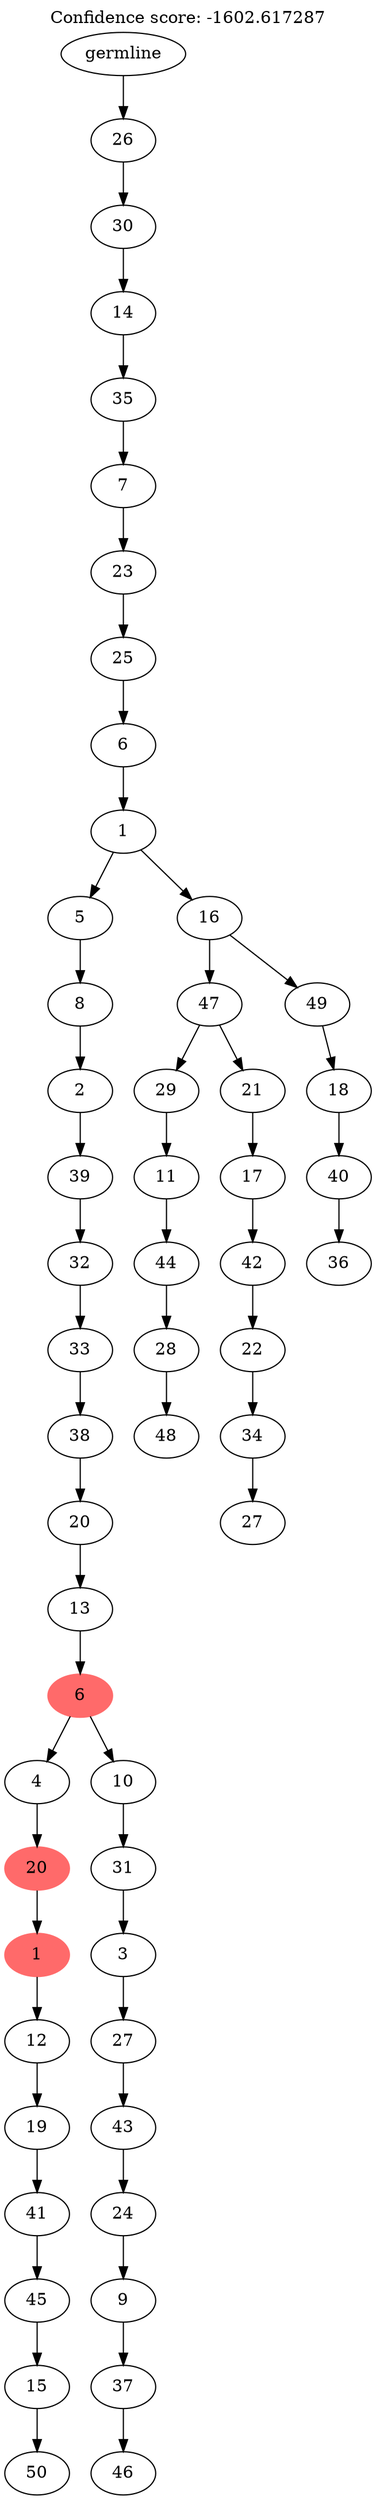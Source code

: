 digraph g {
	"53" -> "54";
	"54" [label="50"];
	"52" -> "53";
	"53" [label="15"];
	"51" -> "52";
	"52" [label="45"];
	"50" -> "51";
	"51" [label="41"];
	"49" -> "50";
	"50" [label="19"];
	"48" -> "49";
	"49" [label="12"];
	"47" -> "48";
	"48" [color=indianred1, style=filled, label="1"];
	"46" -> "47";
	"47" [color=indianred1, style=filled, label="20"];
	"44" -> "45";
	"45" [label="46"];
	"43" -> "44";
	"44" [label="37"];
	"42" -> "43";
	"43" [label="9"];
	"41" -> "42";
	"42" [label="24"];
	"40" -> "41";
	"41" [label="43"];
	"39" -> "40";
	"40" [label="27"];
	"38" -> "39";
	"39" [label="3"];
	"37" -> "38";
	"38" [label="31"];
	"36" -> "37";
	"37" [label="10"];
	"36" -> "46";
	"46" [label="4"];
	"35" -> "36";
	"36" [color=indianred1, style=filled, label="6"];
	"34" -> "35";
	"35" [label="13"];
	"33" -> "34";
	"34" [label="20"];
	"32" -> "33";
	"33" [label="38"];
	"31" -> "32";
	"32" [label="33"];
	"30" -> "31";
	"31" [label="32"];
	"29" -> "30";
	"30" [label="39"];
	"28" -> "29";
	"29" [label="2"];
	"27" -> "28";
	"28" [label="8"];
	"25" -> "26";
	"26" [label="48"];
	"24" -> "25";
	"25" [label="28"];
	"23" -> "24";
	"24" [label="44"];
	"22" -> "23";
	"23" [label="11"];
	"20" -> "21";
	"21" [label="27"];
	"19" -> "20";
	"20" [label="34"];
	"18" -> "19";
	"19" [label="22"];
	"17" -> "18";
	"18" [label="42"];
	"16" -> "17";
	"17" [label="17"];
	"15" -> "16";
	"16" [label="21"];
	"15" -> "22";
	"22" [label="29"];
	"13" -> "14";
	"14" [label="36"];
	"12" -> "13";
	"13" [label="40"];
	"11" -> "12";
	"12" [label="18"];
	"10" -> "11";
	"11" [label="49"];
	"10" -> "15";
	"15" [label="47"];
	"9" -> "10";
	"10" [label="16"];
	"9" -> "27";
	"27" [label="5"];
	"8" -> "9";
	"9" [label="1"];
	"7" -> "8";
	"8" [label="6"];
	"6" -> "7";
	"7" [label="25"];
	"5" -> "6";
	"6" [label="23"];
	"4" -> "5";
	"5" [label="7"];
	"3" -> "4";
	"4" [label="35"];
	"2" -> "3";
	"3" [label="14"];
	"1" -> "2";
	"2" [label="30"];
	"0" -> "1";
	"1" [label="26"];
	"0" [label="germline"];
	labelloc="t";
	label="Confidence score: -1602.617287";
}
